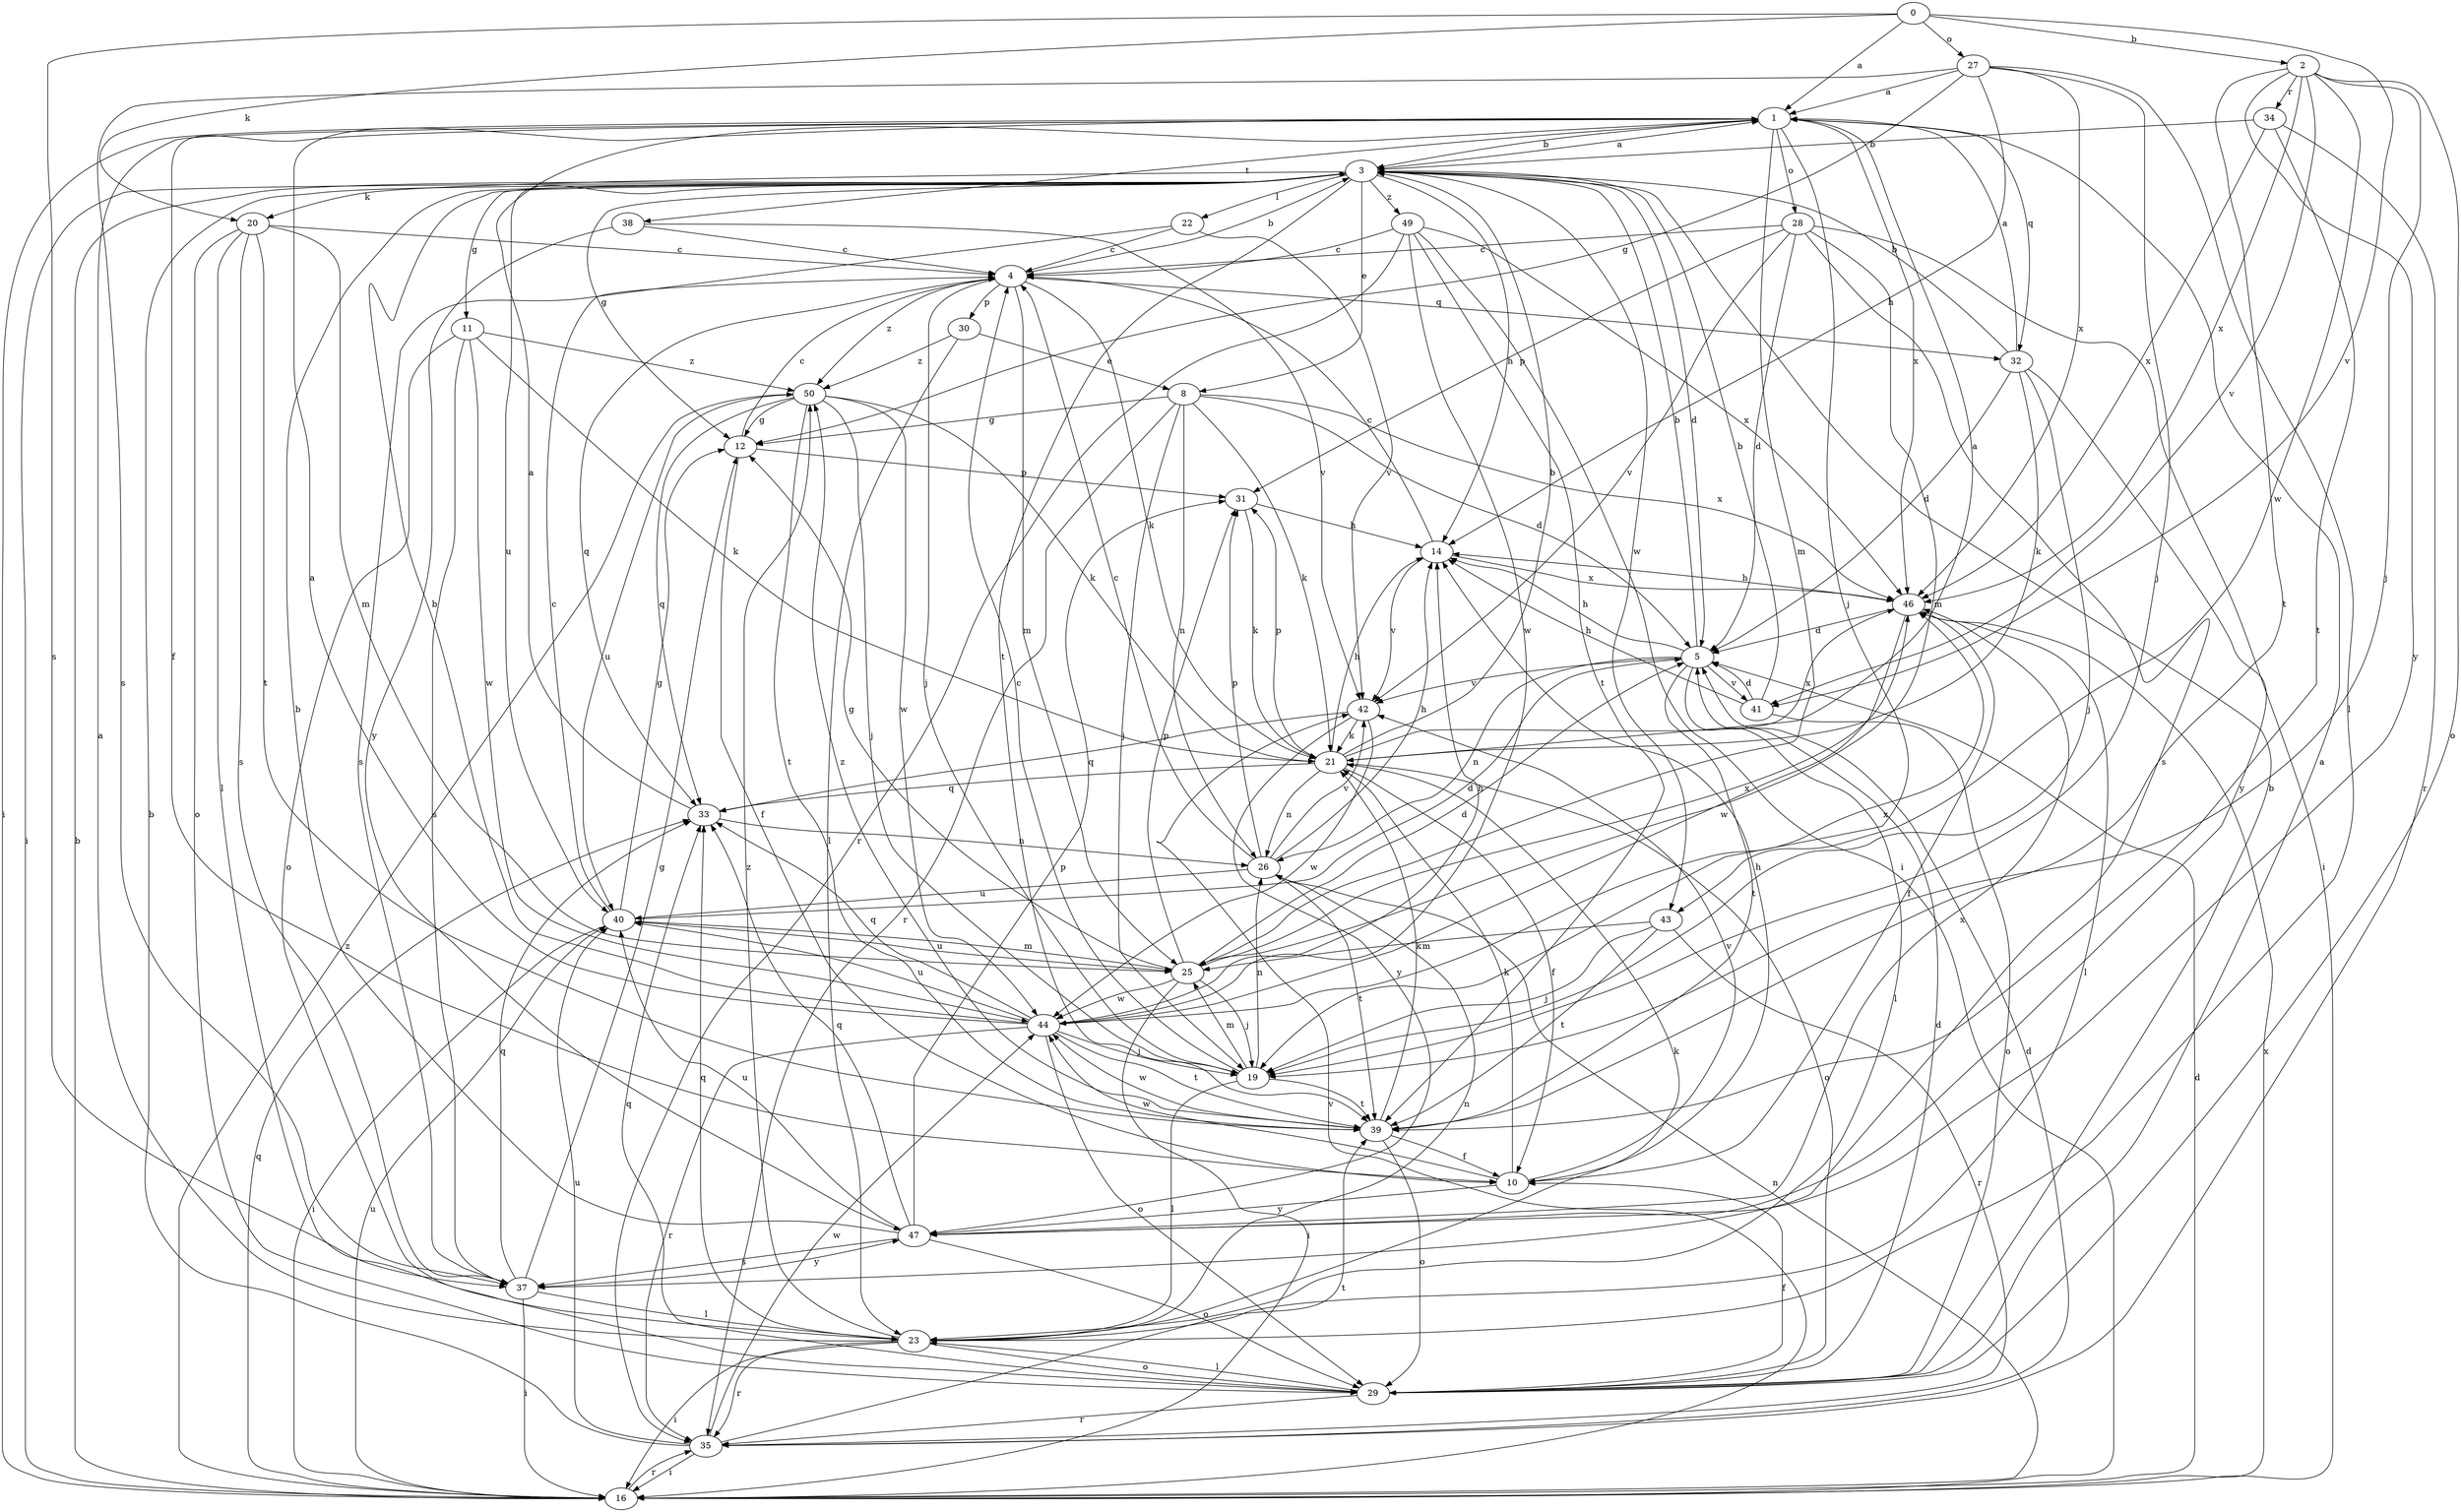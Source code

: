 strict digraph  {
0;
1;
2;
3;
4;
5;
8;
10;
11;
12;
14;
16;
19;
20;
21;
22;
23;
25;
26;
27;
28;
29;
30;
31;
32;
33;
34;
35;
37;
38;
39;
40;
41;
42;
43;
44;
46;
47;
49;
50;
0 -> 1  [label=a];
0 -> 2  [label=b];
0 -> 20  [label=k];
0 -> 27  [label=o];
0 -> 37  [label=s];
0 -> 41  [label=v];
1 -> 3  [label=b];
1 -> 10  [label=f];
1 -> 16  [label=i];
1 -> 19  [label=j];
1 -> 25  [label=m];
1 -> 28  [label=o];
1 -> 32  [label=q];
1 -> 38  [label=t];
1 -> 46  [label=x];
2 -> 19  [label=j];
2 -> 29  [label=o];
2 -> 34  [label=r];
2 -> 39  [label=t];
2 -> 41  [label=v];
2 -> 43  [label=w];
2 -> 46  [label=x];
2 -> 47  [label=y];
3 -> 1  [label=a];
3 -> 5  [label=d];
3 -> 8  [label=e];
3 -> 11  [label=g];
3 -> 12  [label=g];
3 -> 14  [label=h];
3 -> 16  [label=i];
3 -> 20  [label=k];
3 -> 22  [label=l];
3 -> 39  [label=t];
3 -> 40  [label=u];
3 -> 43  [label=w];
3 -> 49  [label=z];
4 -> 3  [label=b];
4 -> 19  [label=j];
4 -> 21  [label=k];
4 -> 25  [label=m];
4 -> 30  [label=p];
4 -> 32  [label=q];
4 -> 33  [label=q];
4 -> 50  [label=z];
5 -> 3  [label=b];
5 -> 14  [label=h];
5 -> 23  [label=l];
5 -> 26  [label=n];
5 -> 39  [label=t];
5 -> 41  [label=v];
5 -> 42  [label=v];
8 -> 5  [label=d];
8 -> 12  [label=g];
8 -> 19  [label=j];
8 -> 21  [label=k];
8 -> 26  [label=n];
8 -> 35  [label=r];
8 -> 46  [label=x];
10 -> 14  [label=h];
10 -> 21  [label=k];
10 -> 42  [label=v];
10 -> 44  [label=w];
10 -> 47  [label=y];
11 -> 21  [label=k];
11 -> 29  [label=o];
11 -> 37  [label=s];
11 -> 44  [label=w];
11 -> 50  [label=z];
12 -> 4  [label=c];
12 -> 10  [label=f];
12 -> 31  [label=p];
14 -> 4  [label=c];
14 -> 42  [label=v];
14 -> 46  [label=x];
16 -> 3  [label=b];
16 -> 5  [label=d];
16 -> 26  [label=n];
16 -> 33  [label=q];
16 -> 35  [label=r];
16 -> 40  [label=u];
16 -> 42  [label=v];
16 -> 46  [label=x];
16 -> 50  [label=z];
19 -> 4  [label=c];
19 -> 23  [label=l];
19 -> 25  [label=m];
19 -> 26  [label=n];
19 -> 39  [label=t];
20 -> 4  [label=c];
20 -> 23  [label=l];
20 -> 25  [label=m];
20 -> 29  [label=o];
20 -> 37  [label=s];
20 -> 39  [label=t];
21 -> 1  [label=a];
21 -> 3  [label=b];
21 -> 10  [label=f];
21 -> 14  [label=h];
21 -> 26  [label=n];
21 -> 29  [label=o];
21 -> 31  [label=p];
21 -> 33  [label=q];
21 -> 46  [label=x];
22 -> 4  [label=c];
22 -> 37  [label=s];
22 -> 42  [label=v];
23 -> 1  [label=a];
23 -> 16  [label=i];
23 -> 21  [label=k];
23 -> 26  [label=n];
23 -> 29  [label=o];
23 -> 33  [label=q];
23 -> 35  [label=r];
23 -> 50  [label=z];
25 -> 5  [label=d];
25 -> 12  [label=g];
25 -> 16  [label=i];
25 -> 19  [label=j];
25 -> 31  [label=p];
25 -> 40  [label=u];
25 -> 44  [label=w];
25 -> 46  [label=x];
26 -> 4  [label=c];
26 -> 14  [label=h];
26 -> 31  [label=p];
26 -> 39  [label=t];
26 -> 40  [label=u];
26 -> 42  [label=v];
27 -> 1  [label=a];
27 -> 12  [label=g];
27 -> 14  [label=h];
27 -> 19  [label=j];
27 -> 23  [label=l];
27 -> 37  [label=s];
27 -> 46  [label=x];
28 -> 4  [label=c];
28 -> 5  [label=d];
28 -> 16  [label=i];
28 -> 25  [label=m];
28 -> 31  [label=p];
28 -> 37  [label=s];
28 -> 42  [label=v];
29 -> 1  [label=a];
29 -> 3  [label=b];
29 -> 5  [label=d];
29 -> 10  [label=f];
29 -> 23  [label=l];
29 -> 33  [label=q];
29 -> 35  [label=r];
30 -> 8  [label=e];
30 -> 23  [label=l];
30 -> 50  [label=z];
31 -> 14  [label=h];
31 -> 21  [label=k];
32 -> 1  [label=a];
32 -> 3  [label=b];
32 -> 5  [label=d];
32 -> 19  [label=j];
32 -> 21  [label=k];
32 -> 47  [label=y];
33 -> 1  [label=a];
33 -> 26  [label=n];
34 -> 3  [label=b];
34 -> 35  [label=r];
34 -> 39  [label=t];
34 -> 46  [label=x];
35 -> 3  [label=b];
35 -> 5  [label=d];
35 -> 16  [label=i];
35 -> 39  [label=t];
35 -> 40  [label=u];
35 -> 44  [label=w];
37 -> 12  [label=g];
37 -> 16  [label=i];
37 -> 23  [label=l];
37 -> 33  [label=q];
37 -> 47  [label=y];
38 -> 4  [label=c];
38 -> 42  [label=v];
38 -> 47  [label=y];
39 -> 10  [label=f];
39 -> 21  [label=k];
39 -> 29  [label=o];
39 -> 44  [label=w];
39 -> 50  [label=z];
40 -> 4  [label=c];
40 -> 5  [label=d];
40 -> 12  [label=g];
40 -> 16  [label=i];
40 -> 25  [label=m];
41 -> 3  [label=b];
41 -> 5  [label=d];
41 -> 14  [label=h];
41 -> 29  [label=o];
42 -> 21  [label=k];
42 -> 33  [label=q];
42 -> 44  [label=w];
42 -> 47  [label=y];
43 -> 19  [label=j];
43 -> 25  [label=m];
43 -> 35  [label=r];
43 -> 39  [label=t];
44 -> 1  [label=a];
44 -> 3  [label=b];
44 -> 14  [label=h];
44 -> 19  [label=j];
44 -> 29  [label=o];
44 -> 33  [label=q];
44 -> 35  [label=r];
44 -> 39  [label=t];
44 -> 40  [label=u];
44 -> 46  [label=x];
46 -> 5  [label=d];
46 -> 10  [label=f];
46 -> 14  [label=h];
46 -> 23  [label=l];
46 -> 44  [label=w];
47 -> 3  [label=b];
47 -> 29  [label=o];
47 -> 31  [label=p];
47 -> 33  [label=q];
47 -> 37  [label=s];
47 -> 40  [label=u];
47 -> 46  [label=x];
49 -> 4  [label=c];
49 -> 16  [label=i];
49 -> 35  [label=r];
49 -> 39  [label=t];
49 -> 44  [label=w];
49 -> 46  [label=x];
50 -> 12  [label=g];
50 -> 19  [label=j];
50 -> 21  [label=k];
50 -> 33  [label=q];
50 -> 39  [label=t];
50 -> 40  [label=u];
50 -> 44  [label=w];
}
